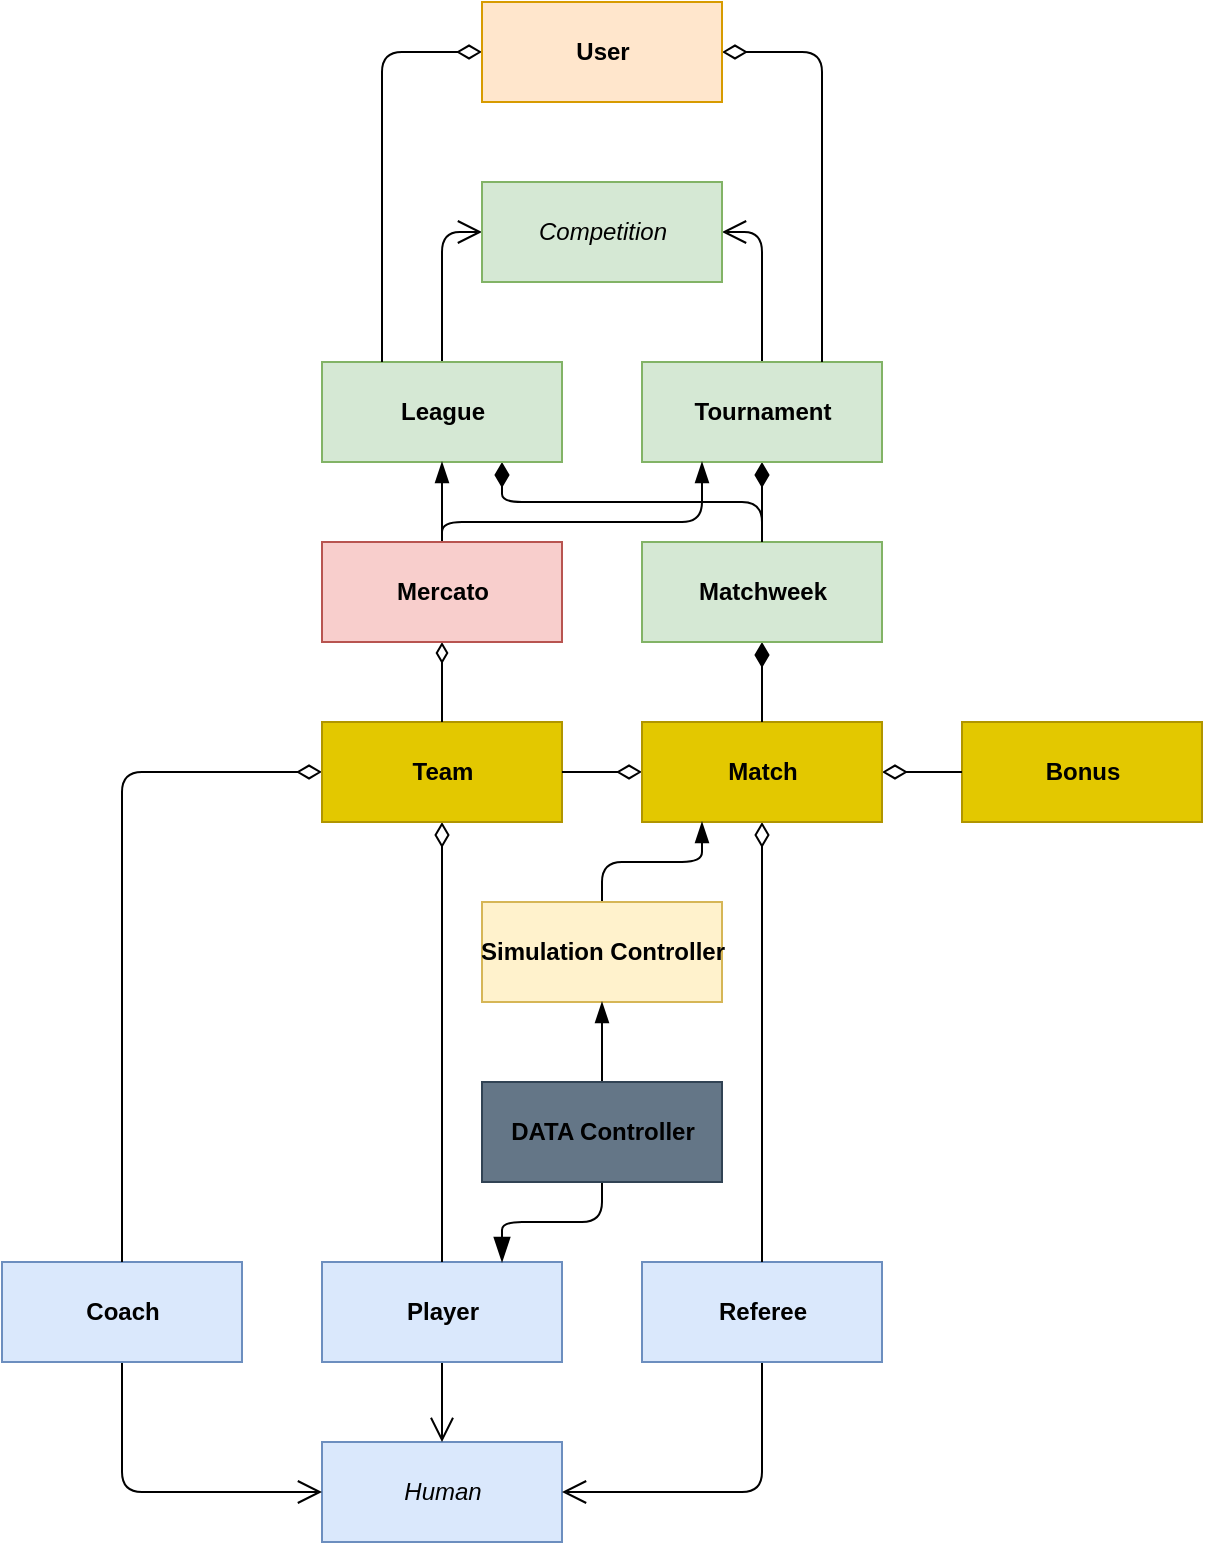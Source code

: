 <mxfile version="12.3.3" type="device" pages="2"><diagram id="04E8F4uYQmsphlTvTBSQ" name="UML general diagram"><mxGraphModel dx="2500" dy="884" grid="1" gridSize="10" guides="1" tooltips="1" connect="1" arrows="1" fold="1" page="1" pageScale="1" pageWidth="827" pageHeight="1169" math="0" shadow="0"><root><mxCell id="j9PmYNbxuG--NU2bNNe6-0"/><mxCell id="j9PmYNbxuG--NU2bNNe6-1" parent="j9PmYNbxuG--NU2bNNe6-0"/><mxCell id="pJHYqPd07n4VnztHCplN-0" value="Human" style="html=1;rounded=0;strokeColor=#6c8ebf;fillColor=#dae8fc;fontStyle=2" vertex="1" parent="j9PmYNbxuG--NU2bNNe6-1"><mxGeometry x="-540" y="940" width="120" height="50" as="geometry"/></mxCell><mxCell id="pJHYqPd07n4VnztHCplN-1" style="edgeStyle=orthogonalEdgeStyle;rounded=1;orthogonalLoop=1;jettySize=auto;html=1;entryX=0.5;entryY=0;entryDx=0;entryDy=0;startArrow=none;startFill=0;startSize=10;endArrow=open;endFill=0;endSize=10;strokeWidth=1;fontStyle=1" edge="1" parent="j9PmYNbxuG--NU2bNNe6-1" source="pJHYqPd07n4VnztHCplN-2" target="pJHYqPd07n4VnztHCplN-0"><mxGeometry relative="1" as="geometry"/></mxCell><mxCell id="pJHYqPd07n4VnztHCplN-2" value="Player" style="html=1;rounded=0;strokeColor=#6c8ebf;fillColor=#dae8fc;fontStyle=1" vertex="1" parent="j9PmYNbxuG--NU2bNNe6-1"><mxGeometry x="-540" y="850" width="120" height="50" as="geometry"/></mxCell><mxCell id="pJHYqPd07n4VnztHCplN-3" style="edgeStyle=orthogonalEdgeStyle;rounded=1;orthogonalLoop=1;jettySize=auto;html=1;entryX=0;entryY=0.5;entryDx=0;entryDy=0;startArrow=none;startFill=0;startSize=10;endArrow=open;endFill=0;endSize=10;strokeWidth=1;exitX=0.5;exitY=1;exitDx=0;exitDy=0;fontStyle=1" edge="1" parent="j9PmYNbxuG--NU2bNNe6-1" source="pJHYqPd07n4VnztHCplN-4" target="pJHYqPd07n4VnztHCplN-0"><mxGeometry relative="1" as="geometry"/></mxCell><mxCell id="pJHYqPd07n4VnztHCplN-4" value="Coach" style="html=1;rounded=0;strokeColor=#6c8ebf;fillColor=#dae8fc;fontStyle=1" vertex="1" parent="j9PmYNbxuG--NU2bNNe6-1"><mxGeometry x="-700" y="850" width="120" height="50" as="geometry"/></mxCell><mxCell id="pJHYqPd07n4VnztHCplN-5" style="edgeStyle=orthogonalEdgeStyle;rounded=1;orthogonalLoop=1;jettySize=auto;html=1;entryX=1;entryY=0.5;entryDx=0;entryDy=0;startArrow=none;startFill=0;startSize=10;endArrow=open;endFill=0;endSize=10;strokeWidth=1;exitX=0.5;exitY=1;exitDx=0;exitDy=0;fontStyle=1" edge="1" parent="j9PmYNbxuG--NU2bNNe6-1" source="pJHYqPd07n4VnztHCplN-6" target="pJHYqPd07n4VnztHCplN-0"><mxGeometry relative="1" as="geometry"><Array as="points"><mxPoint x="-320" y="965"/></Array></mxGeometry></mxCell><mxCell id="pJHYqPd07n4VnztHCplN-6" value="Referee" style="html=1;rounded=0;strokeColor=#6c8ebf;fillColor=#dae8fc;fontStyle=1" vertex="1" parent="j9PmYNbxuG--NU2bNNe6-1"><mxGeometry x="-380" y="850" width="120" height="50" as="geometry"/></mxCell><mxCell id="pJHYqPd07n4VnztHCplN-7" style="edgeStyle=orthogonalEdgeStyle;rounded=1;orthogonalLoop=1;jettySize=auto;html=1;entryX=0.5;entryY=0;entryDx=0;entryDy=0;startArrow=diamondThin;startFill=0;startSize=10;endArrow=none;endFill=0;endSize=10;strokeWidth=1;fontColor=#000000;fontStyle=1" edge="1" parent="j9PmYNbxuG--NU2bNNe6-1" source="pJHYqPd07n4VnztHCplN-9" target="pJHYqPd07n4VnztHCplN-4"><mxGeometry relative="1" as="geometry"/></mxCell><mxCell id="pJHYqPd07n4VnztHCplN-8" style="edgeStyle=orthogonalEdgeStyle;rounded=1;orthogonalLoop=1;jettySize=auto;html=1;entryX=0.5;entryY=0;entryDx=0;entryDy=0;startArrow=diamondThin;startFill=0;startSize=10;endArrow=none;endFill=0;endSize=10;strokeWidth=1;fontColor=#000000;fontStyle=1" edge="1" parent="j9PmYNbxuG--NU2bNNe6-1" source="pJHYqPd07n4VnztHCplN-9" target="pJHYqPd07n4VnztHCplN-2"><mxGeometry relative="1" as="geometry"/></mxCell><mxCell id="pJHYqPd07n4VnztHCplN-9" value="Team" style="html=1;rounded=0;strokeColor=#B09500;fillColor=#e3c800;fontColor=#000000;fontStyle=1" vertex="1" parent="j9PmYNbxuG--NU2bNNe6-1"><mxGeometry x="-540" y="580" width="120" height="50" as="geometry"/></mxCell><mxCell id="pJHYqPd07n4VnztHCplN-10" value="Bonus" style="html=1;rounded=0;strokeColor=#B09500;fillColor=#e3c800;fontColor=#000000;fontStyle=1" vertex="1" parent="j9PmYNbxuG--NU2bNNe6-1"><mxGeometry x="-220" y="580" width="120" height="50" as="geometry"/></mxCell><mxCell id="pJHYqPd07n4VnztHCplN-11" style="edgeStyle=orthogonalEdgeStyle;rounded=1;orthogonalLoop=1;jettySize=auto;html=1;entryX=0.5;entryY=0;entryDx=0;entryDy=0;startArrow=diamondThin;startFill=0;startSize=10;endArrow=none;endFill=0;endSize=10;strokeWidth=1;fontColor=#000000;fontStyle=1" edge="1" parent="j9PmYNbxuG--NU2bNNe6-1" source="pJHYqPd07n4VnztHCplN-14" target="pJHYqPd07n4VnztHCplN-6"><mxGeometry relative="1" as="geometry"/></mxCell><mxCell id="pJHYqPd07n4VnztHCplN-12" style="edgeStyle=orthogonalEdgeStyle;rounded=1;orthogonalLoop=1;jettySize=auto;html=1;entryX=0;entryY=0.5;entryDx=0;entryDy=0;startArrow=diamondThin;startFill=0;startSize=10;endArrow=none;endFill=0;endSize=10;strokeWidth=1;fontColor=#000000;exitX=1;exitY=0.5;exitDx=0;exitDy=0;fontStyle=1" edge="1" parent="j9PmYNbxuG--NU2bNNe6-1" source="pJHYqPd07n4VnztHCplN-14" target="pJHYqPd07n4VnztHCplN-10"><mxGeometry relative="1" as="geometry"/></mxCell><mxCell id="pJHYqPd07n4VnztHCplN-13" style="edgeStyle=orthogonalEdgeStyle;rounded=1;orthogonalLoop=1;jettySize=auto;html=1;entryX=1;entryY=0.5;entryDx=0;entryDy=0;startArrow=diamondThin;startFill=0;startSize=10;endArrow=none;endFill=0;endSize=10;strokeWidth=1;fontColor=#000000;exitX=0;exitY=0.5;exitDx=0;exitDy=0;fontStyle=1" edge="1" parent="j9PmYNbxuG--NU2bNNe6-1" source="pJHYqPd07n4VnztHCplN-14" target="pJHYqPd07n4VnztHCplN-9"><mxGeometry relative="1" as="geometry"/></mxCell><mxCell id="pJHYqPd07n4VnztHCplN-14" value="Match" style="html=1;rounded=0;strokeColor=#B09500;fillColor=#e3c800;fontColor=#000000;fontStyle=1" vertex="1" parent="j9PmYNbxuG--NU2bNNe6-1"><mxGeometry x="-380" y="580" width="120" height="50" as="geometry"/></mxCell><mxCell id="pJHYqPd07n4VnztHCplN-15" style="edgeStyle=orthogonalEdgeStyle;rounded=1;orthogonalLoop=1;jettySize=auto;html=1;entryX=0.5;entryY=0;entryDx=0;entryDy=0;startArrow=diamondThin;startFill=1;startSize=10;endArrow=none;endFill=0;endSize=10;strokeWidth=1;fontColor=#000000;fontStyle=1" edge="1" parent="j9PmYNbxuG--NU2bNNe6-1" source="pJHYqPd07n4VnztHCplN-16" target="pJHYqPd07n4VnztHCplN-14"><mxGeometry relative="1" as="geometry"/></mxCell><mxCell id="pJHYqPd07n4VnztHCplN-16" value="Matchweek" style="html=1;rounded=0;strokeColor=#82b366;fillColor=#d5e8d4;fontStyle=1" vertex="1" parent="j9PmYNbxuG--NU2bNNe6-1"><mxGeometry x="-380" y="490" width="120" height="50" as="geometry"/></mxCell><mxCell id="pJHYqPd07n4VnztHCplN-17" style="edgeStyle=orthogonalEdgeStyle;rounded=1;orthogonalLoop=1;jettySize=auto;html=1;entryX=0.5;entryY=0;entryDx=0;entryDy=0;startArrow=diamondThin;startFill=1;startSize=10;endArrow=none;endFill=0;endSize=10;strokeWidth=1;fontColor=#000000;exitX=0.5;exitY=1;exitDx=0;exitDy=0;fontStyle=1" edge="1" parent="j9PmYNbxuG--NU2bNNe6-1" source="pJHYqPd07n4VnztHCplN-19" target="pJHYqPd07n4VnztHCplN-16"><mxGeometry relative="1" as="geometry"/></mxCell><mxCell id="pJHYqPd07n4VnztHCplN-18" style="edgeStyle=orthogonalEdgeStyle;rounded=1;orthogonalLoop=1;jettySize=auto;html=1;entryX=1;entryY=0.5;entryDx=0;entryDy=0;startArrow=none;startFill=0;startSize=10;endArrow=open;endFill=0;endSize=10;strokeWidth=1;fontColor=#000000;exitX=0.5;exitY=0;exitDx=0;exitDy=0;fontStyle=1" edge="1" parent="j9PmYNbxuG--NU2bNNe6-1" source="pJHYqPd07n4VnztHCplN-19" target="pJHYqPd07n4VnztHCplN-23"><mxGeometry relative="1" as="geometry"/></mxCell><mxCell id="pJHYqPd07n4VnztHCplN-19" value="Tournament" style="html=1;rounded=0;strokeColor=#82b366;fillColor=#d5e8d4;fontStyle=1" vertex="1" parent="j9PmYNbxuG--NU2bNNe6-1"><mxGeometry x="-380" y="400" width="120" height="50" as="geometry"/></mxCell><mxCell id="pJHYqPd07n4VnztHCplN-20" style="edgeStyle=orthogonalEdgeStyle;rounded=1;orthogonalLoop=1;jettySize=auto;html=1;entryX=0.5;entryY=0;entryDx=0;entryDy=0;startArrow=diamondThin;startFill=1;startSize=10;endArrow=none;endFill=0;endSize=10;strokeWidth=1;fontColor=#000000;exitX=0.75;exitY=1;exitDx=0;exitDy=0;fontStyle=1" edge="1" parent="j9PmYNbxuG--NU2bNNe6-1" source="pJHYqPd07n4VnztHCplN-22" target="pJHYqPd07n4VnztHCplN-16"><mxGeometry relative="1" as="geometry"/></mxCell><mxCell id="pJHYqPd07n4VnztHCplN-21" style="edgeStyle=orthogonalEdgeStyle;rounded=1;orthogonalLoop=1;jettySize=auto;html=1;entryX=0;entryY=0.5;entryDx=0;entryDy=0;startArrow=none;startFill=0;startSize=10;endArrow=open;endFill=0;endSize=10;strokeWidth=1;fontColor=#000000;exitX=0.5;exitY=0;exitDx=0;exitDy=0;fontStyle=1" edge="1" parent="j9PmYNbxuG--NU2bNNe6-1" source="pJHYqPd07n4VnztHCplN-22" target="pJHYqPd07n4VnztHCplN-23"><mxGeometry relative="1" as="geometry"/></mxCell><mxCell id="pJHYqPd07n4VnztHCplN-22" value="League" style="html=1;rounded=0;strokeColor=#82b366;fillColor=#d5e8d4;fontStyle=1" vertex="1" parent="j9PmYNbxuG--NU2bNNe6-1"><mxGeometry x="-540" y="400" width="120" height="50" as="geometry"/></mxCell><mxCell id="pJHYqPd07n4VnztHCplN-23" value="Competition" style="html=1;rounded=0;strokeColor=#82b366;fillColor=#d5e8d4;fontStyle=2" vertex="1" parent="j9PmYNbxuG--NU2bNNe6-1"><mxGeometry x="-460" y="310" width="120" height="50" as="geometry"/></mxCell><mxCell id="pJHYqPd07n4VnztHCplN-24" style="edgeStyle=orthogonalEdgeStyle;rounded=1;orthogonalLoop=1;jettySize=auto;html=1;entryX=0.5;entryY=1;entryDx=0;entryDy=0;startArrow=none;startFill=0;startSize=8;endArrow=blockThin;endFill=1;endSize=8;strokeWidth=1;fontColor=#000000;exitX=0.5;exitY=0;exitDx=0;exitDy=0;fontStyle=1" edge="1" parent="j9PmYNbxuG--NU2bNNe6-1" source="pJHYqPd07n4VnztHCplN-27" target="pJHYqPd07n4VnztHCplN-22"><mxGeometry relative="1" as="geometry"/></mxCell><mxCell id="pJHYqPd07n4VnztHCplN-25" style="edgeStyle=orthogonalEdgeStyle;rounded=1;orthogonalLoop=1;jettySize=auto;html=1;entryX=0.25;entryY=1;entryDx=0;entryDy=0;startArrow=none;startFill=0;startSize=8;endArrow=blockThin;endFill=1;endSize=8;strokeWidth=1;fontColor=#000000;exitX=0.5;exitY=0;exitDx=0;exitDy=0;fontStyle=1" edge="1" parent="j9PmYNbxuG--NU2bNNe6-1" source="pJHYqPd07n4VnztHCplN-27" target="pJHYqPd07n4VnztHCplN-19"><mxGeometry relative="1" as="geometry"><Array as="points"><mxPoint x="-480" y="480"/><mxPoint x="-350" y="480"/></Array></mxGeometry></mxCell><mxCell id="pJHYqPd07n4VnztHCplN-26" style="edgeStyle=none;rounded=1;orthogonalLoop=1;jettySize=auto;html=1;entryX=0.5;entryY=0;entryDx=0;entryDy=0;startArrow=diamondThin;startFill=0;startSize=8;endArrow=none;endFill=0;endSize=8;strokeWidth=1;fontSize=10;fontColor=#000000;" edge="1" parent="j9PmYNbxuG--NU2bNNe6-1" source="pJHYqPd07n4VnztHCplN-27" target="pJHYqPd07n4VnztHCplN-9"><mxGeometry relative="1" as="geometry"/></mxCell><mxCell id="pJHYqPd07n4VnztHCplN-27" value="Mercato" style="html=1;rounded=0;strokeColor=#b85450;fillColor=#f8cecc;fontStyle=1" vertex="1" parent="j9PmYNbxuG--NU2bNNe6-1"><mxGeometry x="-540" y="490" width="120" height="50" as="geometry"/></mxCell><mxCell id="pJHYqPd07n4VnztHCplN-28" style="edgeStyle=orthogonalEdgeStyle;rounded=1;orthogonalLoop=1;jettySize=auto;html=1;startArrow=diamondThin;startFill=0;startSize=10;endArrow=none;endFill=0;endSize=10;strokeWidth=1;fontColor=#000000;entryX=0.25;entryY=0;entryDx=0;entryDy=0;fontStyle=1" edge="1" parent="j9PmYNbxuG--NU2bNNe6-1" source="pJHYqPd07n4VnztHCplN-30" target="pJHYqPd07n4VnztHCplN-22"><mxGeometry relative="1" as="geometry"><mxPoint x="-490" y="400" as="targetPoint"/><Array as="points"><mxPoint x="-510" y="245"/></Array></mxGeometry></mxCell><mxCell id="pJHYqPd07n4VnztHCplN-29" style="edgeStyle=orthogonalEdgeStyle;rounded=1;orthogonalLoop=1;jettySize=auto;html=1;startArrow=diamondThin;startFill=0;startSize=10;endArrow=none;endFill=0;endSize=10;strokeWidth=1;fontColor=#000000;entryX=0.75;entryY=0;entryDx=0;entryDy=0;exitX=1;exitY=0.5;exitDx=0;exitDy=0;fontStyle=1" edge="1" parent="j9PmYNbxuG--NU2bNNe6-1" source="pJHYqPd07n4VnztHCplN-30" target="pJHYqPd07n4VnztHCplN-19"><mxGeometry relative="1" as="geometry"><mxPoint x="-290" y="400" as="targetPoint"/></mxGeometry></mxCell><mxCell id="pJHYqPd07n4VnztHCplN-30" value="User" style="html=1;rounded=0;strokeColor=#d79b00;fillColor=#ffe6cc;fontStyle=1" vertex="1" parent="j9PmYNbxuG--NU2bNNe6-1"><mxGeometry x="-460" y="220" width="120" height="50" as="geometry"/></mxCell><mxCell id="pJHYqPd07n4VnztHCplN-31" style="edgeStyle=orthogonalEdgeStyle;rounded=1;orthogonalLoop=1;jettySize=auto;html=1;entryX=0.25;entryY=1;entryDx=0;entryDy=0;startArrow=none;startFill=0;startSize=8;endArrow=blockThin;endFill=1;endSize=8;strokeWidth=1;fontColor=#000000;fontStyle=1" edge="1" parent="j9PmYNbxuG--NU2bNNe6-1" source="pJHYqPd07n4VnztHCplN-32" target="pJHYqPd07n4VnztHCplN-14"><mxGeometry relative="1" as="geometry"><Array as="points"><mxPoint x="-400" y="650"/><mxPoint x="-350" y="650"/></Array></mxGeometry></mxCell><mxCell id="pJHYqPd07n4VnztHCplN-32" value="Simulation Controller" style="html=1;rounded=0;strokeColor=#d6b656;fillColor=#fff2cc;fontStyle=1" vertex="1" parent="j9PmYNbxuG--NU2bNNe6-1"><mxGeometry x="-460" y="670" width="120" height="50" as="geometry"/></mxCell><mxCell id="pJHYqPd07n4VnztHCplN-33" style="edgeStyle=orthogonalEdgeStyle;rounded=1;orthogonalLoop=1;jettySize=auto;html=1;entryX=0.75;entryY=0;entryDx=0;entryDy=0;startArrow=none;startFill=0;startSize=10;endArrow=blockThin;endFill=1;endSize=10;strokeWidth=1;fontColor=#000000;fontStyle=1" edge="1" parent="j9PmYNbxuG--NU2bNNe6-1" source="pJHYqPd07n4VnztHCplN-35" target="pJHYqPd07n4VnztHCplN-2"><mxGeometry relative="1" as="geometry"/></mxCell><mxCell id="pJHYqPd07n4VnztHCplN-34" style="edgeStyle=orthogonalEdgeStyle;rounded=1;orthogonalLoop=1;jettySize=auto;html=1;entryX=0.5;entryY=1;entryDx=0;entryDy=0;startArrow=none;startFill=0;startSize=8;endArrow=blockThin;endFill=1;endSize=8;strokeWidth=1;fontColor=#000000;fontStyle=1" edge="1" parent="j9PmYNbxuG--NU2bNNe6-1" source="pJHYqPd07n4VnztHCplN-35" target="pJHYqPd07n4VnztHCplN-32"><mxGeometry relative="1" as="geometry"/></mxCell><mxCell id="pJHYqPd07n4VnztHCplN-35" value="DATA Controller" style="html=1;rounded=0;strokeColor=#314354;fillColor=#647687;fontColor=#000000;fontStyle=1" vertex="1" parent="j9PmYNbxuG--NU2bNNe6-1"><mxGeometry x="-460" y="760" width="120" height="50" as="geometry"/></mxCell></root></mxGraphModel></diagram><diagram id="M0n6dlHKn96YL-anjk-a" name="Services diagram"><mxGraphModel dx="2031" dy="1073" grid="1" gridSize="10" guides="1" tooltips="1" connect="1" arrows="1" fold="1" page="1" pageScale="1" pageWidth="827" pageHeight="1169" math="0" shadow="0"><root><mxCell id="4MetcCQm8JwgpMDyEaVh-0"/><mxCell id="4MetcCQm8JwgpMDyEaVh-1" parent="4MetcCQm8JwgpMDyEaVh-0"/><mxCell id="bkUiBe0NSRMXgKOMNyqw-0" style="edgeStyle=orthogonalEdgeStyle;rounded=1;orthogonalLoop=1;jettySize=auto;html=1;entryX=0.5;entryY=0;entryDx=0;entryDy=0;startArrow=none;startFill=0;startSize=8;endArrow=blockThin;endFill=1;endSize=8;strokeWidth=1;fontColor=#000000;" edge="1" parent="4MetcCQm8JwgpMDyEaVh-1" target="bkUiBe0NSRMXgKOMNyqw-5"><mxGeometry relative="1" as="geometry"><mxPoint x="420.5" y="290" as="sourcePoint"/></mxGeometry></mxCell><mxCell id="bkUiBe0NSRMXgKOMNyqw-1" value="Utilisateur réel" style="shape=umlActor;verticalLabelPosition=bottom;labelBackgroundColor=#ffffff;verticalAlign=top;html=1;fontColor=#000000;" vertex="1" parent="4MetcCQm8JwgpMDyEaVh-1"><mxGeometry x="405.5" y="230" width="30" height="60" as="geometry"/></mxCell><mxCell id="bkUiBe0NSRMXgKOMNyqw-2" style="rounded=1;orthogonalLoop=1;jettySize=auto;html=1;entryX=0.5;entryY=0;entryDx=0;entryDy=0;startArrow=blockThin;startFill=1;startSize=8;endArrow=blockThin;endFill=1;endSize=8;strokeWidth=1;fontColor=#000000;exitX=0;exitY=0.5;exitDx=0;exitDy=0;" edge="1" parent="4MetcCQm8JwgpMDyEaVh-1" source="bkUiBe0NSRMXgKOMNyqw-5" target="bkUiBe0NSRMXgKOMNyqw-6"><mxGeometry relative="1" as="geometry"/></mxCell><mxCell id="bkUiBe0NSRMXgKOMNyqw-3" style="edgeStyle=none;rounded=1;orthogonalLoop=1;jettySize=auto;html=1;entryX=0.75;entryY=0;entryDx=0;entryDy=0;startArrow=blockThin;startFill=1;startSize=8;endArrow=blockThin;endFill=1;endSize=8;strokeWidth=1;fontSize=10;fontColor=#000000;exitX=0.25;exitY=1;exitDx=0;exitDy=0;" edge="1" parent="4MetcCQm8JwgpMDyEaVh-1" source="bkUiBe0NSRMXgKOMNyqw-5" target="bkUiBe0NSRMXgKOMNyqw-9"><mxGeometry relative="1" as="geometry"/></mxCell><mxCell id="bkUiBe0NSRMXgKOMNyqw-4" style="edgeStyle=none;rounded=1;orthogonalLoop=1;jettySize=auto;html=1;entryX=0;entryY=0.25;entryDx=0;entryDy=0;startArrow=none;startFill=0;startSize=8;endArrow=blockThin;endFill=1;endSize=8;strokeWidth=1;fontSize=10;fontColor=#000000;exitX=1;exitY=0.25;exitDx=0;exitDy=0;" edge="1" parent="4MetcCQm8JwgpMDyEaVh-1" source="bkUiBe0NSRMXgKOMNyqw-5" target="bkUiBe0NSRMXgKOMNyqw-20"><mxGeometry relative="1" as="geometry"/></mxCell><mxCell id="bkUiBe0NSRMXgKOMNyqw-5" value="&lt;span style=&quot;font-weight: normal&quot;&gt;Microservices&lt;/span&gt;&lt;br&gt;User" style="html=1;rounded=0;strokeColor=#d79b00;fillColor=#ffe6cc;fontStyle=1" vertex="1" parent="4MetcCQm8JwgpMDyEaVh-1"><mxGeometry x="370.5" y="350" width="100" height="100" as="geometry"/></mxCell><mxCell id="bkUiBe0NSRMXgKOMNyqw-6" value="&lt;span style=&quot;font-weight: normal&quot;&gt;Microservices&lt;/span&gt;&lt;br&gt;Competitions" style="html=1;rounded=0;strokeColor=#82b366;fillColor=#d5e8d4;fontStyle=1" vertex="1" parent="4MetcCQm8JwgpMDyEaVh-1"><mxGeometry x="20" y="700" width="100" height="100" as="geometry"/></mxCell><mxCell id="bkUiBe0NSRMXgKOMNyqw-7" value="(1) Choisir ou rejoindre une compétition (championnat/tournoi)" style="text;html=1;strokeColor=none;fillColor=none;align=center;verticalAlign=middle;whiteSpace=wrap;rounded=0;fontColor=#000000;rotation=135;spacing=2;fontSize=10;" vertex="1" parent="4MetcCQm8JwgpMDyEaVh-1"><mxGeometry x="-7" y="534" width="432" height="17" as="geometry"/></mxCell><mxCell id="bkUiBe0NSRMXgKOMNyqw-8" style="edgeStyle=none;rounded=1;orthogonalLoop=1;jettySize=auto;html=1;entryX=1;entryY=0.25;entryDx=0;entryDy=0;startArrow=none;startFill=0;startSize=8;endArrow=blockThin;endFill=1;endSize=8;strokeWidth=1;fontSize=10;fontColor=#000000;exitX=0;exitY=0.75;exitDx=0;exitDy=0;" edge="1" parent="4MetcCQm8JwgpMDyEaVh-1" source="bkUiBe0NSRMXgKOMNyqw-9" target="bkUiBe0NSRMXgKOMNyqw-6"><mxGeometry relative="1" as="geometry"/></mxCell><mxCell id="bkUiBe0NSRMXgKOMNyqw-9" value="&lt;span style=&quot;font-weight: normal&quot;&gt;Microservices&lt;/span&gt;&lt;br&gt;Encounters" style="html=1;rounded=0;strokeColor=#B09500;fillColor=#e3c800;fontStyle=1;fontColor=#000000;" vertex="1" parent="4MetcCQm8JwgpMDyEaVh-1"><mxGeometry x="320.5" y="650" width="100" height="100" as="geometry"/></mxCell><mxCell id="bkUiBe0NSRMXgKOMNyqw-10" value="(3) Créer une équipe personnalisée" style="text;html=1;strokeColor=none;fillColor=none;align=center;verticalAlign=middle;whiteSpace=wrap;rounded=0;fontColor=#000000;rotation=90;spacing=2;fontSize=10;" vertex="1" parent="4MetcCQm8JwgpMDyEaVh-1"><mxGeometry x="304" y="544" width="202" height="10" as="geometry"/></mxCell><mxCell id="bkUiBe0NSRMXgKOMNyqw-11" value="(4) Envoyer les équipe crées" style="text;html=1;strokeColor=none;fillColor=none;align=center;verticalAlign=middle;whiteSpace=wrap;rounded=0;fontColor=#000000;rotation=0;spacing=2;fontSize=10;" vertex="1" parent="4MetcCQm8JwgpMDyEaVh-1"><mxGeometry x="133" y="704" width="174" height="15" as="geometry"/></mxCell><mxCell id="bkUiBe0NSRMXgKOMNyqw-12" style="edgeStyle=none;rounded=1;orthogonalLoop=1;jettySize=auto;html=1;entryX=0.75;entryY=1;entryDx=0;entryDy=0;startArrow=blockThin;startFill=1;startSize=8;endArrow=blockThin;endFill=1;endSize=8;strokeWidth=1;fontSize=10;fontColor=#000000;exitX=0;exitY=0.25;exitDx=0;exitDy=0;" edge="1" parent="4MetcCQm8JwgpMDyEaVh-1" source="bkUiBe0NSRMXgKOMNyqw-17" target="bkUiBe0NSRMXgKOMNyqw-5"><mxGeometry relative="1" as="geometry"><mxPoint x="460.5" y="850" as="sourcePoint"/><mxPoint x="460.5" y="450" as="targetPoint"/></mxGeometry></mxCell><mxCell id="bkUiBe0NSRMXgKOMNyqw-13" style="edgeStyle=none;rounded=1;orthogonalLoop=1;jettySize=auto;html=1;entryX=1;entryY=0.75;entryDx=0;entryDy=0;startArrow=none;startFill=0;startSize=8;endArrow=blockThin;endFill=1;endSize=8;strokeWidth=1;fontSize=10;fontColor=#000000;exitX=0;exitY=0.75;exitDx=0;exitDy=0;" edge="1" parent="4MetcCQm8JwgpMDyEaVh-1" source="bkUiBe0NSRMXgKOMNyqw-17" target="bkUiBe0NSRMXgKOMNyqw-6"><mxGeometry relative="1" as="geometry"><mxPoint x="360.5" y="900" as="sourcePoint"/></mxGeometry></mxCell><mxCell id="bkUiBe0NSRMXgKOMNyqw-14" style="edgeStyle=none;rounded=1;orthogonalLoop=1;jettySize=auto;html=1;entryX=0.5;entryY=1;entryDx=0;entryDy=0;startArrow=blockThin;startFill=1;startSize=8;endArrow=blockThin;endFill=1;endSize=8;strokeWidth=1;fontSize=10;fontColor=#000000;exitX=0.5;exitY=0;exitDx=0;exitDy=0;" edge="1" parent="4MetcCQm8JwgpMDyEaVh-1" source="bkUiBe0NSRMXgKOMNyqw-17" target="bkUiBe0NSRMXgKOMNyqw-20"><mxGeometry relative="1" as="geometry"><mxPoint x="750" y="700" as="sourcePoint"/><mxPoint x="750" y="450" as="targetPoint"/></mxGeometry></mxCell><mxCell id="bkUiBe0NSRMXgKOMNyqw-15" style="edgeStyle=none;rounded=1;orthogonalLoop=1;jettySize=auto;html=1;entryX=0.5;entryY=1;entryDx=0;entryDy=0;startArrow=none;startFill=0;startSize=8;endArrow=blockThin;endFill=1;endSize=8;strokeWidth=1;fontSize=10;fontColor=#000000;exitX=0;exitY=0.5;exitDx=0;exitDy=0;" edge="1" parent="4MetcCQm8JwgpMDyEaVh-1" source="bkUiBe0NSRMXgKOMNyqw-17" target="bkUiBe0NSRMXgKOMNyqw-5"><mxGeometry relative="1" as="geometry"/></mxCell><mxCell id="bkUiBe0NSRMXgKOMNyqw-16" style="edgeStyle=none;rounded=1;orthogonalLoop=1;jettySize=auto;html=1;entryX=1;entryY=0.75;entryDx=0;entryDy=0;startArrow=none;startFill=0;startSize=8;endArrow=blockThin;endFill=1;endSize=8;strokeWidth=1;fontSize=10;fontColor=#000000;exitX=0;exitY=0.75;exitDx=0;exitDy=0;" edge="1" parent="4MetcCQm8JwgpMDyEaVh-1" source="bkUiBe0NSRMXgKOMNyqw-17" target="bkUiBe0NSRMXgKOMNyqw-9"><mxGeometry relative="1" as="geometry"><Array as="points"><mxPoint x="670" y="725"/></Array></mxGeometry></mxCell><mxCell id="bkUiBe0NSRMXgKOMNyqw-17" value="&lt;span style=&quot;font-weight: normal&quot;&gt;Microservices&lt;/span&gt;&lt;br&gt;Mercato" style="html=1;rounded=0;strokeColor=#b85450;fillColor=#f8cecc;fontStyle=1" vertex="1" parent="4MetcCQm8JwgpMDyEaVh-1"><mxGeometry x="720" y="700" width="100" height="100" as="geometry"/></mxCell><mxCell id="bkUiBe0NSRMXgKOMNyqw-18" value="(5) Démarrer le mercato" style="text;html=1;strokeColor=none;fillColor=none;align=center;verticalAlign=middle;whiteSpace=wrap;rounded=0;fontColor=#000000;rotation=45;spacing=2;fontSize=10;" vertex="1" parent="4MetcCQm8JwgpMDyEaVh-1"><mxGeometry x="417" y="576" width="347" height="10" as="geometry"/></mxCell><mxCell id="bkUiBe0NSRMXgKOMNyqw-19" style="edgeStyle=none;rounded=1;orthogonalLoop=1;jettySize=auto;html=1;entryX=1;entryY=0.75;entryDx=0;entryDy=0;startArrow=blockThin;startFill=1;startSize=8;endArrow=blockThin;endFill=1;endSize=8;strokeWidth=1;fontSize=10;fontColor=#000000;exitX=0;exitY=0.75;exitDx=0;exitDy=0;" edge="1" parent="4MetcCQm8JwgpMDyEaVh-1" source="bkUiBe0NSRMXgKOMNyqw-20" target="bkUiBe0NSRMXgKOMNyqw-5"><mxGeometry relative="1" as="geometry"><mxPoint x="645.5" y="600" as="sourcePoint"/></mxGeometry></mxCell><mxCell id="bkUiBe0NSRMXgKOMNyqw-20" value="&lt;span style=&quot;font-weight: normal&quot;&gt;Microservices&lt;/span&gt;&lt;br&gt;Humans" style="html=1;rounded=0;strokeColor=#6c8ebf;fillColor=#dae8fc;fontStyle=1;" vertex="1" parent="4MetcCQm8JwgpMDyEaVh-1"><mxGeometry x="720" y="350" width="100" height="100" as="geometry"/></mxCell><mxCell id="bkUiBe0NSRMXgKOMNyqw-21" value="(8) Sélectionner des joueurs pour son équipe" style="text;html=1;strokeColor=none;fillColor=none;align=center;verticalAlign=middle;whiteSpace=wrap;rounded=0;fontColor=#000000;rotation=0;spacing=2;fontSize=10;" vertex="1" parent="4MetcCQm8JwgpMDyEaVh-1"><mxGeometry x="487.5" y="410" width="215" height="10" as="geometry"/></mxCell><mxCell id="bkUiBe0NSRMXgKOMNyqw-22" value="(6) Confirmer et initialise&amp;nbsp;la création d'un mercato" style="text;html=1;strokeColor=none;fillColor=none;align=center;verticalAlign=middle;whiteSpace=wrap;rounded=0;fontColor=#000000;rotation=-135;spacing=2;fontSize=10;" vertex="1" parent="4MetcCQm8JwgpMDyEaVh-1"><mxGeometry x="391" y="589" width="375" height="10" as="geometry"/></mxCell><mxCell id="bkUiBe0NSRMXgKOMNyqw-23" value="(2) Confirmer la création d'une compétition" style="text;html=1;strokeColor=none;fillColor=none;align=center;verticalAlign=middle;whiteSpace=wrap;rounded=0;fontColor=#000000;rotation=-45;spacing=2;fontSize=10;" vertex="1" parent="4MetcCQm8JwgpMDyEaVh-1"><mxGeometry x="46" y="550" width="363" height="15" as="geometry"/></mxCell><mxCell id="bkUiBe0NSRMXgKOMNyqw-24" value="(9) Confirmer la sélection des joueurs" style="text;html=1;strokeColor=none;fillColor=none;align=center;verticalAlign=middle;whiteSpace=wrap;rounded=0;fontColor=#000000;rotation=180;spacing=2;fontSize=10;" vertex="1" parent="4MetcCQm8JwgpMDyEaVh-1"><mxGeometry x="506" y="430" width="184" height="10" as="geometry"/></mxCell><mxCell id="bkUiBe0NSRMXgKOMNyqw-25" value="(4) Confirmer la création de l'équipe" style="text;html=1;strokeColor=none;fillColor=none;align=center;verticalAlign=middle;whiteSpace=wrap;rounded=0;fontColor=#000000;rotation=-90;spacing=2;fontSize=10;" vertex="1" parent="4MetcCQm8JwgpMDyEaVh-1"><mxGeometry x="286" y="543" width="197" height="11" as="geometry"/></mxCell><mxCell id="bkUiBe0NSRMXgKOMNyqw-26" value="(6) Demande la liste des équipes" style="text;html=1;strokeColor=none;fillColor=none;align=center;verticalAlign=middle;whiteSpace=wrap;rounded=0;fontColor=#000000;rotation=0;spacing=2;fontSize=10;" vertex="1" parent="4MetcCQm8JwgpMDyEaVh-1"><mxGeometry x="279" y="762" width="253" height="10" as="geometry"/></mxCell><mxCell id="bkUiBe0NSRMXgKOMNyqw-27" value="(9) Exécuter le mercato" style="text;html=1;strokeColor=none;fillColor=none;align=center;verticalAlign=middle;whiteSpace=wrap;rounded=0;fontColor=#000000;rotation=90;spacing=2;fontSize=10;" vertex="1" parent="4MetcCQm8JwgpMDyEaVh-1"><mxGeometry x="678.5" y="565" width="202" height="10" as="geometry"/></mxCell><mxCell id="bkUiBe0NSRMXgKOMNyqw-28" value="(7) Demander la liste des joueurs disponible" style="text;html=1;strokeColor=none;fillColor=none;align=center;verticalAlign=middle;whiteSpace=wrap;rounded=0;fontColor=#000000;rotation=0;spacing=2;fontSize=10;" vertex="1" parent="4MetcCQm8JwgpMDyEaVh-1"><mxGeometry x="492.5" y="360" width="206" height="10" as="geometry"/></mxCell><mxCell id="bkUiBe0NSRMXgKOMNyqw-29" value="(10) Mettre à jour la liste de joueurs disponible" style="text;html=1;strokeColor=none;fillColor=none;align=center;verticalAlign=middle;whiteSpace=wrap;rounded=0;fontColor=#000000;rotation=-90;spacing=2;fontSize=10;" vertex="1" parent="4MetcCQm8JwgpMDyEaVh-1"><mxGeometry x="637.5" y="570" width="243" height="10" as="geometry"/></mxCell><mxCell id="bkUiBe0NSRMXgKOMNyqw-30" value="(10) Confirmer la fin du mercato / relance une phase de mercato" style="text;html=1;strokeColor=none;fillColor=none;align=center;verticalAlign=middle;whiteSpace=wrap;rounded=0;fontColor=#000000;rotation=-135;spacing=2;fontSize=10;" vertex="1" parent="4MetcCQm8JwgpMDyEaVh-1"><mxGeometry x="380" y="605" width="375" height="10" as="geometry"/></mxCell><mxCell id="bkUiBe0NSRMXgKOMNyqw-31" value="(10) Mettre à jour les joueurs sélectionnés" style="text;html=1;strokeColor=none;fillColor=none;align=center;verticalAlign=middle;whiteSpace=wrap;rounded=0;fontColor=#000000;rotation=0;spacing=2;fontSize=10;" vertex="1" parent="4MetcCQm8JwgpMDyEaVh-1"><mxGeometry x="440" y="705" width="210" height="15" as="geometry"/></mxCell></root></mxGraphModel></diagram></mxfile>